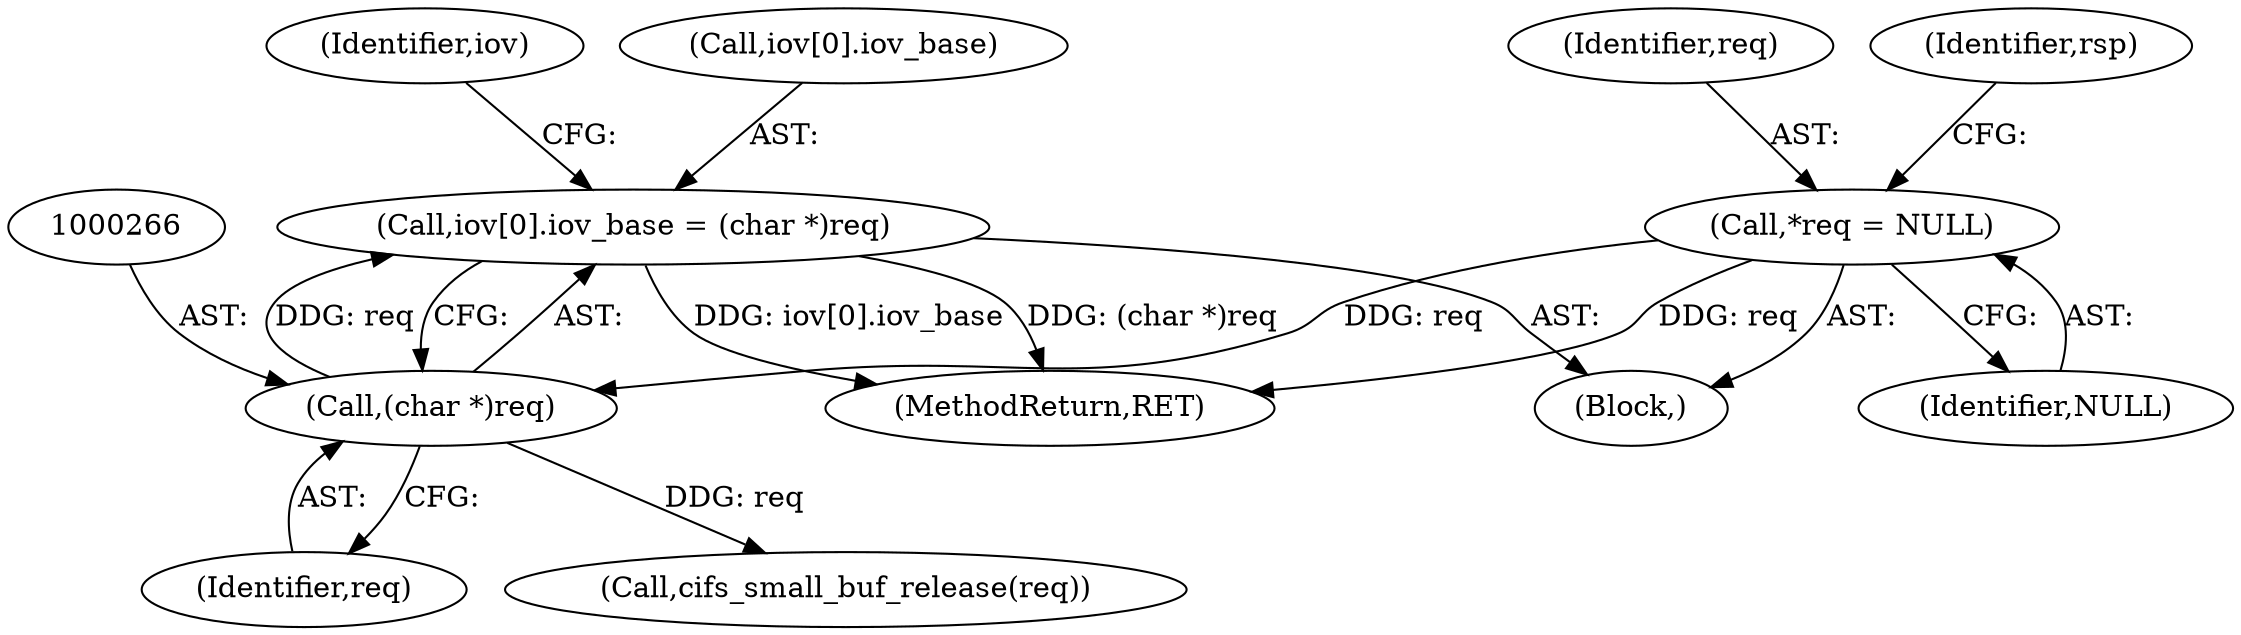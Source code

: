 digraph "0_linux_6a3eb3360667170988f8a6477f6686242061488a@array" {
"1000259" [label="(Call,iov[0].iov_base = (char *)req)"];
"1000265" [label="(Call,(char *)req)"];
"1000114" [label="(Call,*req = NULL)"];
"1000267" [label="(Identifier,req)"];
"1000311" [label="(Call,cifs_small_buf_release(req))"];
"1000115" [label="(Identifier,req)"];
"1000271" [label="(Identifier,iov)"];
"1000392" [label="(MethodReturn,RET)"];
"1000119" [label="(Identifier,rsp)"];
"1000265" [label="(Call,(char *)req)"];
"1000259" [label="(Call,iov[0].iov_base = (char *)req)"];
"1000260" [label="(Call,iov[0].iov_base)"];
"1000114" [label="(Call,*req = NULL)"];
"1000116" [label="(Identifier,NULL)"];
"1000107" [label="(Block,)"];
"1000259" -> "1000107"  [label="AST: "];
"1000259" -> "1000265"  [label="CFG: "];
"1000260" -> "1000259"  [label="AST: "];
"1000265" -> "1000259"  [label="AST: "];
"1000271" -> "1000259"  [label="CFG: "];
"1000259" -> "1000392"  [label="DDG: iov[0].iov_base"];
"1000259" -> "1000392"  [label="DDG: (char *)req"];
"1000265" -> "1000259"  [label="DDG: req"];
"1000265" -> "1000267"  [label="CFG: "];
"1000266" -> "1000265"  [label="AST: "];
"1000267" -> "1000265"  [label="AST: "];
"1000114" -> "1000265"  [label="DDG: req"];
"1000265" -> "1000311"  [label="DDG: req"];
"1000114" -> "1000107"  [label="AST: "];
"1000114" -> "1000116"  [label="CFG: "];
"1000115" -> "1000114"  [label="AST: "];
"1000116" -> "1000114"  [label="AST: "];
"1000119" -> "1000114"  [label="CFG: "];
"1000114" -> "1000392"  [label="DDG: req"];
}
